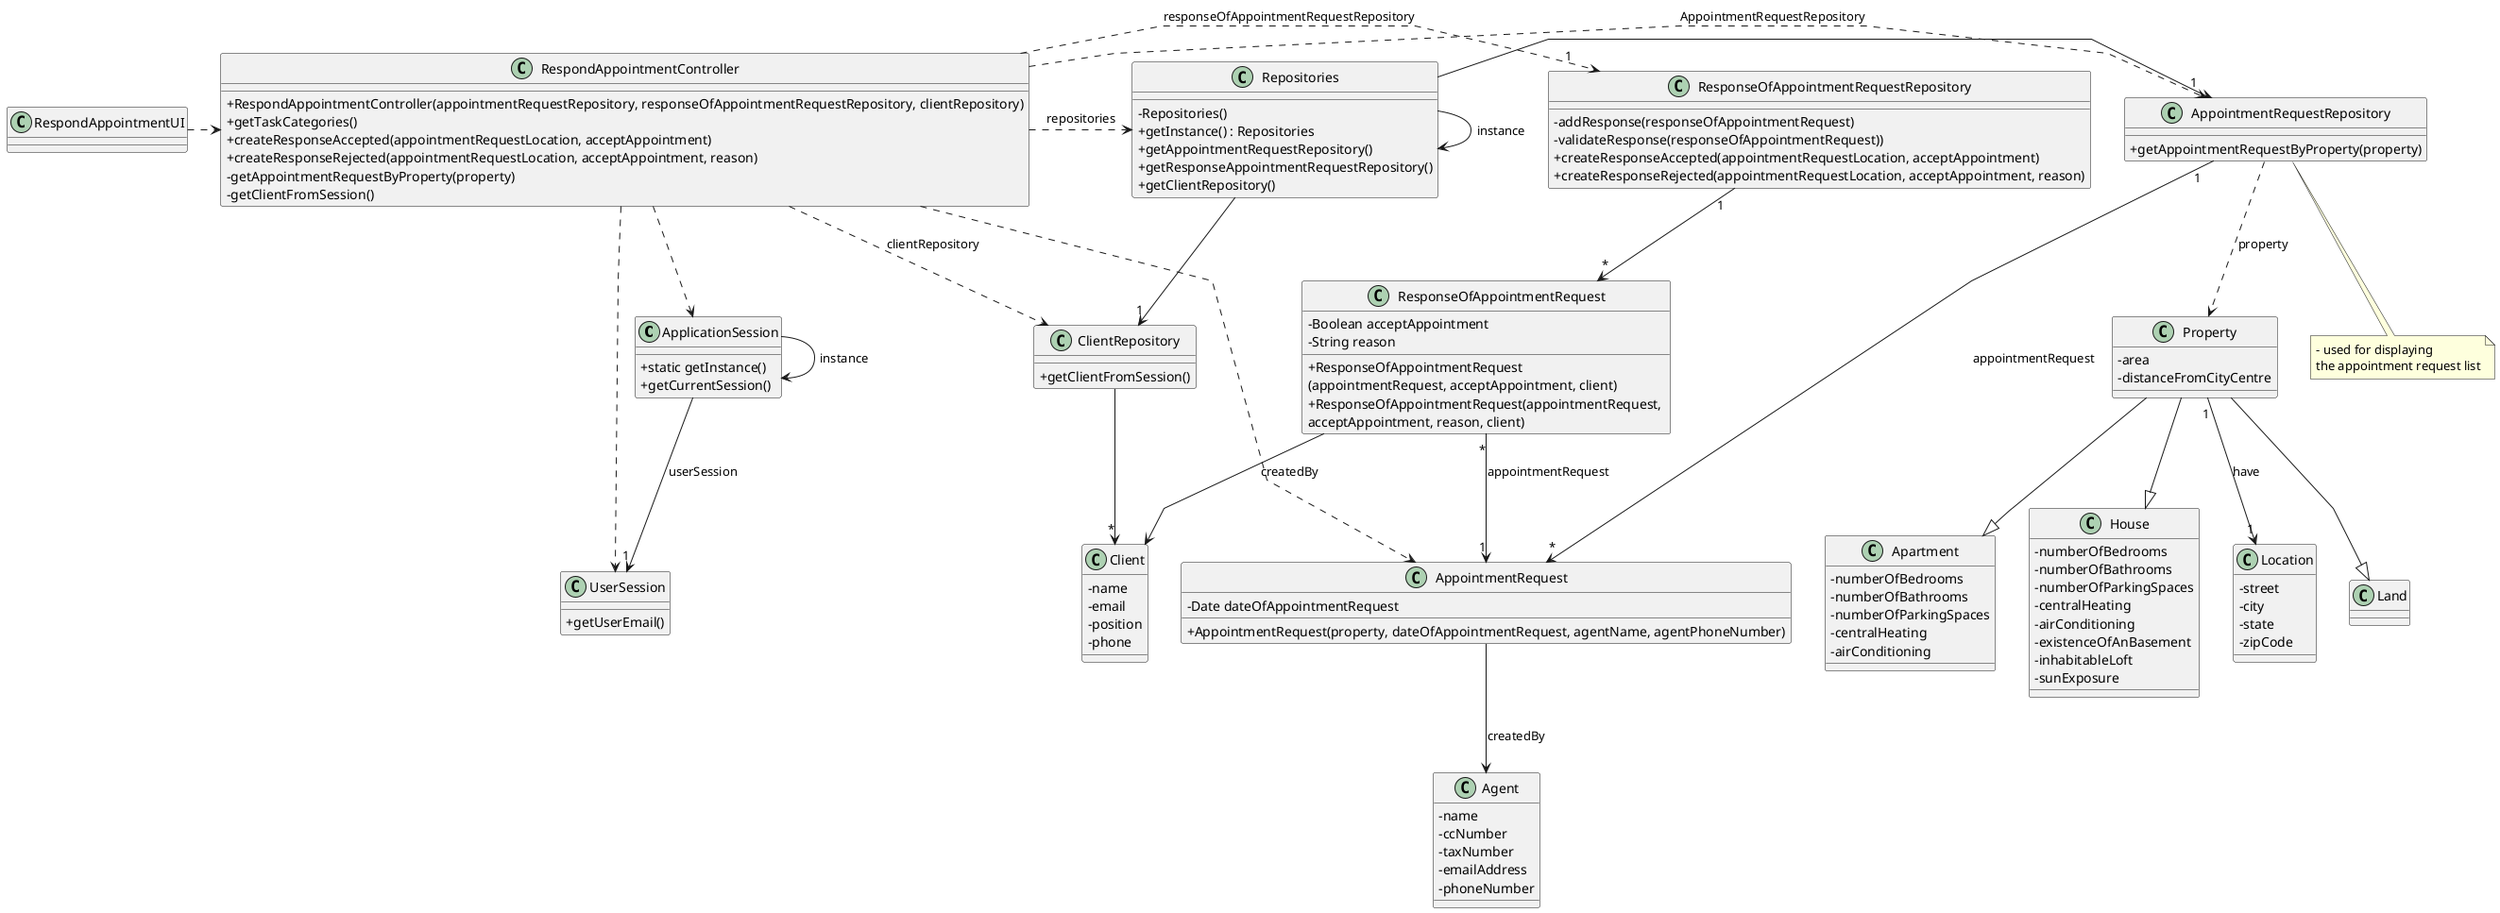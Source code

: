@startuml
'skinparam monochrome true
skinparam packageStyle rectangle
skinparam shadowing false
skinparam linetype polyline
'skinparam linetype orto

skinparam classAttributeIconSize 0

'left to right direction

class ApplicationSession
{
    + static getInstance()
    + getCurrentSession()
}

class UserSession
{
    + getUserEmail()
}

class Client {
    - name
    - email
    - position
    - phone
}

class ResponseOfAppointmentRequest {
    - Boolean acceptAppointment
    - String reason

    + ResponseOfAppointmentRequest\n(appointmentRequest, acceptAppointment, client)
    + ResponseOfAppointmentRequest(appointmentRequest, \nacceptAppointment, reason, client)
}

class AppointmentRequest {
    - Date dateOfAppointmentRequest

    + AppointmentRequest(property, dateOfAppointmentRequest, agentName, agentPhoneNumber)
}

class Property{
    - area
    - distanceFromCityCentre
}

class Land{
}

class Apartment{
    - numberOfBedrooms
    - numberOfBathrooms
    - numberOfParkingSpaces
    - centralHeating
    - airConditioning
}

class House{
    - numberOfBedrooms
    - numberOfBathrooms
    - numberOfParkingSpaces
    - centralHeating
    - airConditioning
    - existenceOfAnBasement
    - inhabitableLoft
    - sunExposure
}

class Location{
    - street
    - city
    - state
    - zipCode
}

class Agent{
    - name
    - ccNumber
    - taxNumber
    - emailAddress
    - phoneNumber
}

class ResponseOfAppointmentRequestRepository {

    - addResponse(responseOfAppointmentRequest)
    - validateResponse(responseOfAppointmentRequest))
    + createResponseAccepted(appointmentRequestLocation, acceptAppointment)
    + createResponseRejected(appointmentRequestLocation, acceptAppointment, reason)
}

class AppointmentRequestRepository {
    + getAppointmentRequestByProperty(property)
}

class ClientRepository{
    + getClientFromSession()
}

class Repositories {
    - Repositories()
    + getInstance() : Repositories
    + getAppointmentRequestRepository()
    + getResponseAppointmentRequestRepository()
    + getClientRepository()
}

class RespondAppointmentController {
    + RespondAppointmentController(appointmentRequestRepository, responseOfAppointmentRequestRepository, clientRepository)
    + getTaskCategories()
    + createResponseAccepted(appointmentRequestLocation, acceptAppointment)
    + createResponseRejected(appointmentRequestLocation, acceptAppointment, reason)
    - getAppointmentRequestByProperty(property)
    - getClientFromSession()
}



note bottom of AppointmentRequestRepository
    - used for displaying
    the appointment request list
end note

class RespondAppointmentUI {
}

Repositories -> Repositories : instance
ApplicationSession -> ApplicationSession : instance

RespondAppointmentUI .> RespondAppointmentController

RespondAppointmentController .> Repositories : repositories

Repositories -> "1" AppointmentRequestRepository

RespondAppointmentController .> AppointmentRequest
RespondAppointmentController ..> ClientRepository : clientRepository
RespondAppointmentController .> AppointmentRequestRepository : AppointmentRequestRepository

Repositories --> "1" ClientRepository

ClientRepository --> "*" Client
ApplicationSession --> "1" UserSession : userSession

RespondAppointmentController .> "1" ResponseOfAppointmentRequestRepository : responseOfAppointmentRequestRepository
RespondAppointmentController ..> ApplicationSession
RespondAppointmentController ..> UserSession
ResponseOfAppointmentRequest "*" --> "1" AppointmentRequest : appointmentRequest
AppointmentRequestRepository "1" --> "*" AppointmentRequest : appointmentRequest
AppointmentRequest --> Agent : createdBy
ResponseOfAppointmentRequestRepository "1" --> "*" ResponseOfAppointmentRequest
ResponseOfAppointmentRequest --> Client : createdBy

AppointmentRequestRepository ..> Property : property
Property "1" --> "1" Location : have
Property --|> Land
Property --|> Apartment
Property --|> House
@enduml